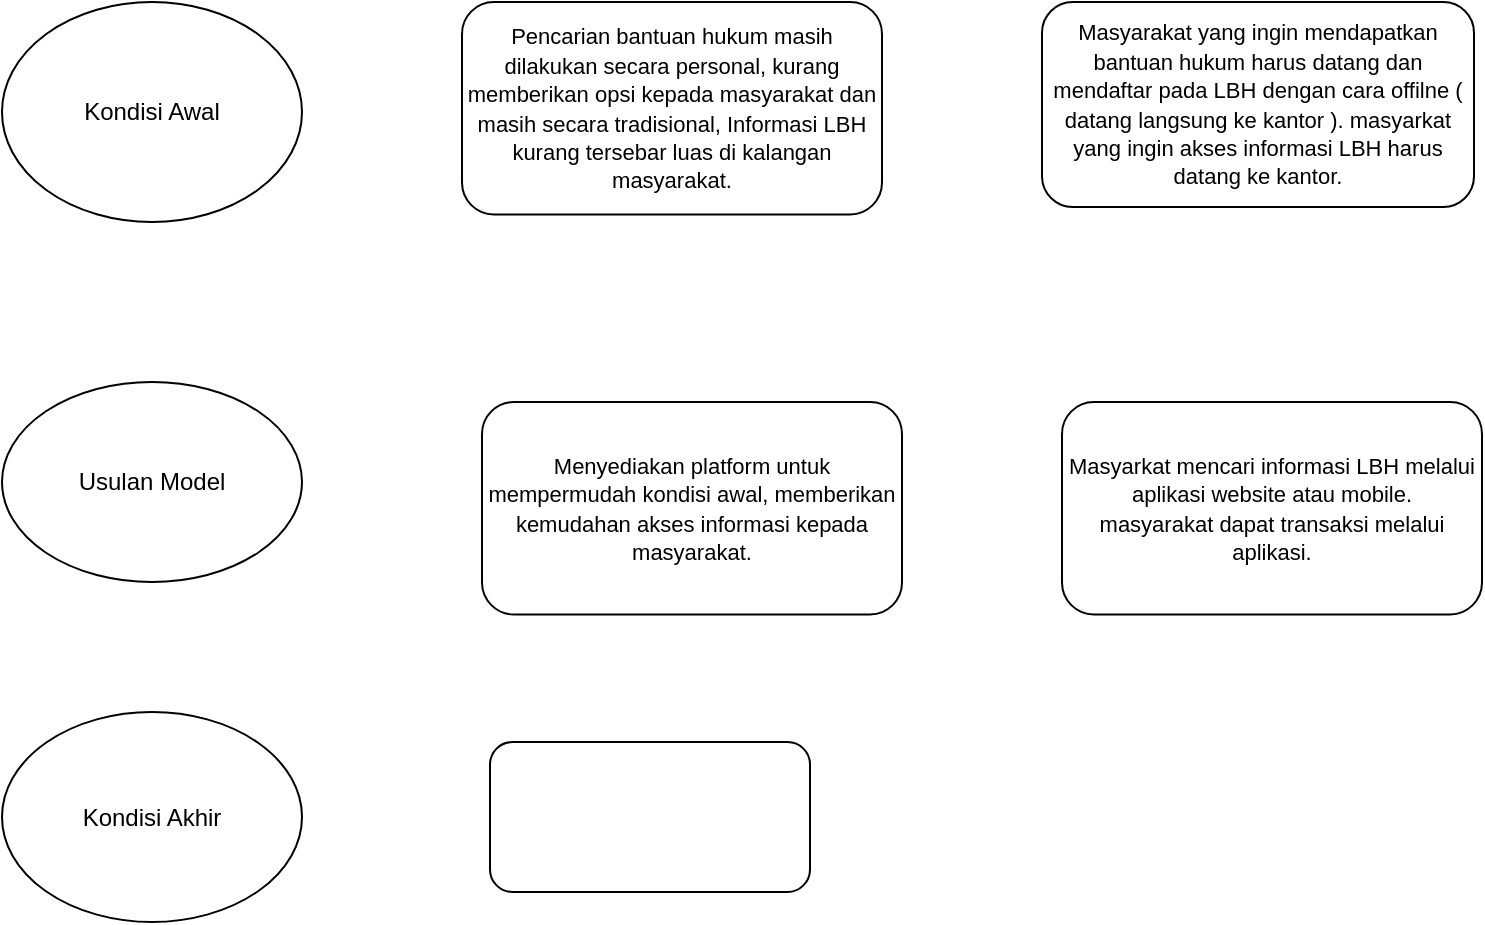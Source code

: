 <mxfile version="24.2.5" type="github">
  <diagram name="Halaman-1" id="izkOBUMa2QPvx1MbBBjQ">
    <mxGraphModel dx="1103" dy="603" grid="1" gridSize="10" guides="1" tooltips="1" connect="1" arrows="1" fold="1" page="1" pageScale="1" pageWidth="827" pageHeight="1169" math="0" shadow="0">
      <root>
        <mxCell id="0" />
        <mxCell id="1" parent="0" />
        <mxCell id="uYYcqEzOhPKumu3T26vh-1" value="Kondisi Awal" style="ellipse;whiteSpace=wrap;html=1;" vertex="1" parent="1">
          <mxGeometry x="170" y="140" width="150" height="110" as="geometry" />
        </mxCell>
        <mxCell id="uYYcqEzOhPKumu3T26vh-3" value="Usulan Model" style="ellipse;whiteSpace=wrap;html=1;" vertex="1" parent="1">
          <mxGeometry x="170" y="330" width="150" height="100" as="geometry" />
        </mxCell>
        <mxCell id="uYYcqEzOhPKumu3T26vh-4" value="Kondisi Akhir" style="ellipse;whiteSpace=wrap;html=1;" vertex="1" parent="1">
          <mxGeometry x="170" y="495" width="150" height="105" as="geometry" />
        </mxCell>
        <mxCell id="uYYcqEzOhPKumu3T26vh-6" value="&lt;font style=&quot;font-size: 11px;&quot;&gt;Pencarian bantuan hukum masih dilakukan secara personal, kurang memberikan opsi kepada masyarakat dan masih secara tradisional, Informasi LBH kurang tersebar luas di kalangan masyarakat.&lt;/font&gt;" style="rounded=1;whiteSpace=wrap;html=1;" vertex="1" parent="1">
          <mxGeometry x="400" y="140" width="210" height="106.25" as="geometry" />
        </mxCell>
        <mxCell id="uYYcqEzOhPKumu3T26vh-8" value="" style="rounded=1;whiteSpace=wrap;html=1;" vertex="1" parent="1">
          <mxGeometry x="414" y="510" width="160" height="75" as="geometry" />
        </mxCell>
        <mxCell id="uYYcqEzOhPKumu3T26vh-10" value="&lt;font style=&quot;font-size: 11px;&quot;&gt;Masyarakat yang ingin mendapatkan bantuan hukum harus datang dan mendaftar pada LBH dengan cara offilne ( datang langsung ke kantor ). masyarkat yang ingin akses informasi LBH harus datang ke kantor.&lt;/font&gt;" style="rounded=1;whiteSpace=wrap;html=1;" vertex="1" parent="1">
          <mxGeometry x="690" y="140" width="216" height="102.5" as="geometry" />
        </mxCell>
        <mxCell id="uYYcqEzOhPKumu3T26vh-11" value="&lt;font style=&quot;font-size: 11px;&quot;&gt;Menyediakan platform untuk mempermudah kondisi awal, memberikan kemudahan akses informasi kepada masyarakat.&lt;/font&gt;&lt;span style=&quot;color: rgba(0, 0, 0, 0); font-family: monospace; font-size: 0px; text-align: start; text-wrap: nowrap;&quot;&gt;%3CmxGraphModel%3E%3Croot%3E%3CmxCell%20id%3D%220%22%2F%3E%3CmxCell%20id%3D%221%22%20parent%3D%220%22%2F%3E%3CmxCell%20id%3D%222%22%20value%3D%22%26lt%3Bfont%20style%3D%26quot%3Bfont-size%3A%2011px%3B%26quot%3B%26gt%3BPencarian%20bantuan%20hukum%20masih%20dilakukan%20secara%20personal%2C%20kurang%20memberikan%20opsi%20kepada%20masyarakat%20dan%20masih%20secara%20tradisional%2C%20Informasi%20LBH%20kurang%20tersebar%20luas%20di%20kalangan%20masyarakat.%26lt%3B%2Ffont%26gt%3B%22%20style%3D%22rounded%3D1%3BwhiteSpace%3Dwrap%3Bhtml%3D1%3B%22%20vertex%3D%221%22%20parent%3D%221%22%3E%3CmxGeometry%20x%3D%22400%22%20y%3D%22140%22%20width%3D%22210%22%20height%3D%22106.25%22%20as%3D%22geometry%22%2F%3E%3C%2FmxCell%3E%3C%2Froot%3E%3C%2FmxGraphModel%3E&lt;/span&gt;" style="rounded=1;whiteSpace=wrap;html=1;" vertex="1" parent="1">
          <mxGeometry x="410" y="340" width="210" height="106.25" as="geometry" />
        </mxCell>
        <mxCell id="uYYcqEzOhPKumu3T26vh-12" value="&lt;span style=&quot;font-size: 11px;&quot;&gt;Masyarkat mencari informasi LBH melalui aplikasi website atau mobile.&lt;/span&gt;&lt;div&gt;&lt;span style=&quot;font-size: 11px;&quot;&gt;masyarakat dapat transaksi melalui aplikasi.&lt;/span&gt;&lt;/div&gt;" style="rounded=1;whiteSpace=wrap;html=1;" vertex="1" parent="1">
          <mxGeometry x="700" y="340" width="210" height="106.25" as="geometry" />
        </mxCell>
      </root>
    </mxGraphModel>
  </diagram>
</mxfile>
